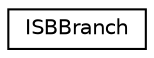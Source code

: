 digraph G
{
  edge [fontname="Helvetica",fontsize="10",labelfontname="Helvetica",labelfontsize="10"];
  node [fontname="Helvetica",fontsize="10",shape=record];
  rankdir=LR;
  Node1 [label="ISBBranch",height=0.2,width=0.4,color="black", fillcolor="white", style="filled",URL="$db/d5b/structISBBranch.html"];
}
